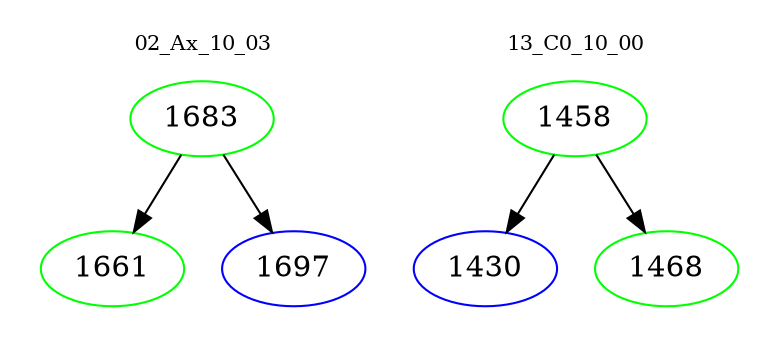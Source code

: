 digraph{
subgraph cluster_0 {
color = white
label = "02_Ax_10_03";
fontsize=10;
T0_1683 [label="1683", color="green"]
T0_1683 -> T0_1661 [color="black"]
T0_1661 [label="1661", color="green"]
T0_1683 -> T0_1697 [color="black"]
T0_1697 [label="1697", color="blue"]
}
subgraph cluster_1 {
color = white
label = "13_C0_10_00";
fontsize=10;
T1_1458 [label="1458", color="green"]
T1_1458 -> T1_1430 [color="black"]
T1_1430 [label="1430", color="blue"]
T1_1458 -> T1_1468 [color="black"]
T1_1468 [label="1468", color="green"]
}
}
